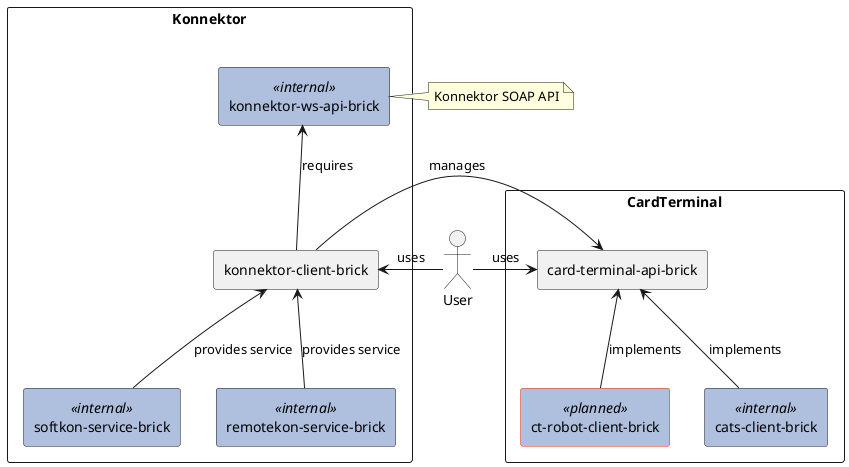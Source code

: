 @startuml
skinparam componentStyle rectangle

skinparam component {
    BackgroundColor<<internal>> #AEC0DE
    BackgroundColor<<planned>> #AEC0DE
    BorderColor<<planned>> #FF2200
}

component Konnektor {
    [konnektor-ws-api-brick] <<internal>>
    [konnektor-client-brick]
    [softkon-service-brick] <<internal>>
    [remotekon-service-brick] <<internal>>
}
note right of [konnektor-ws-api-brick] : Konnektor SOAP API

component CardTerminal {
    [card-terminal-api-brick]
    [ct-robot-client-brick] <<planned>>
    [cats-client-brick] <<internal>>
}

actor User
User -left-> [konnektor-client-brick] : uses
User -right-> [card-terminal-api-brick] : uses

[konnektor-client-brick] -up-> [konnektor-ws-api-brick] : requires
[konnektor-client-brick] -right-> [card-terminal-api-brick] : manages

[softkon-service-brick] -up-> [konnektor-client-brick] : provides service
[remotekon-service-brick] -up-> [konnektor-client-brick] : provides service

[cats-client-brick] -up-> [card-terminal-api-brick] : implements
[ct-robot-client-brick] -up-> [card-terminal-api-brick] : implements


@enduml